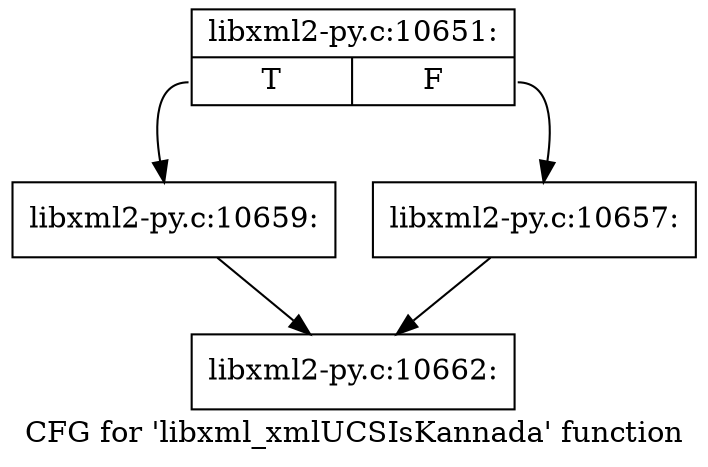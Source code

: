 digraph "CFG for 'libxml_xmlUCSIsKannada' function" {
	label="CFG for 'libxml_xmlUCSIsKannada' function";

	Node0x40f8380 [shape=record,label="{libxml2-py.c:10651:|{<s0>T|<s1>F}}"];
	Node0x40f8380:s0 -> Node0x40fb240;
	Node0x40f8380:s1 -> Node0x40fb1f0;
	Node0x40fb1f0 [shape=record,label="{libxml2-py.c:10657:}"];
	Node0x40fb1f0 -> Node0x40f9e50;
	Node0x40fb240 [shape=record,label="{libxml2-py.c:10659:}"];
	Node0x40fb240 -> Node0x40f9e50;
	Node0x40f9e50 [shape=record,label="{libxml2-py.c:10662:}"];
}
